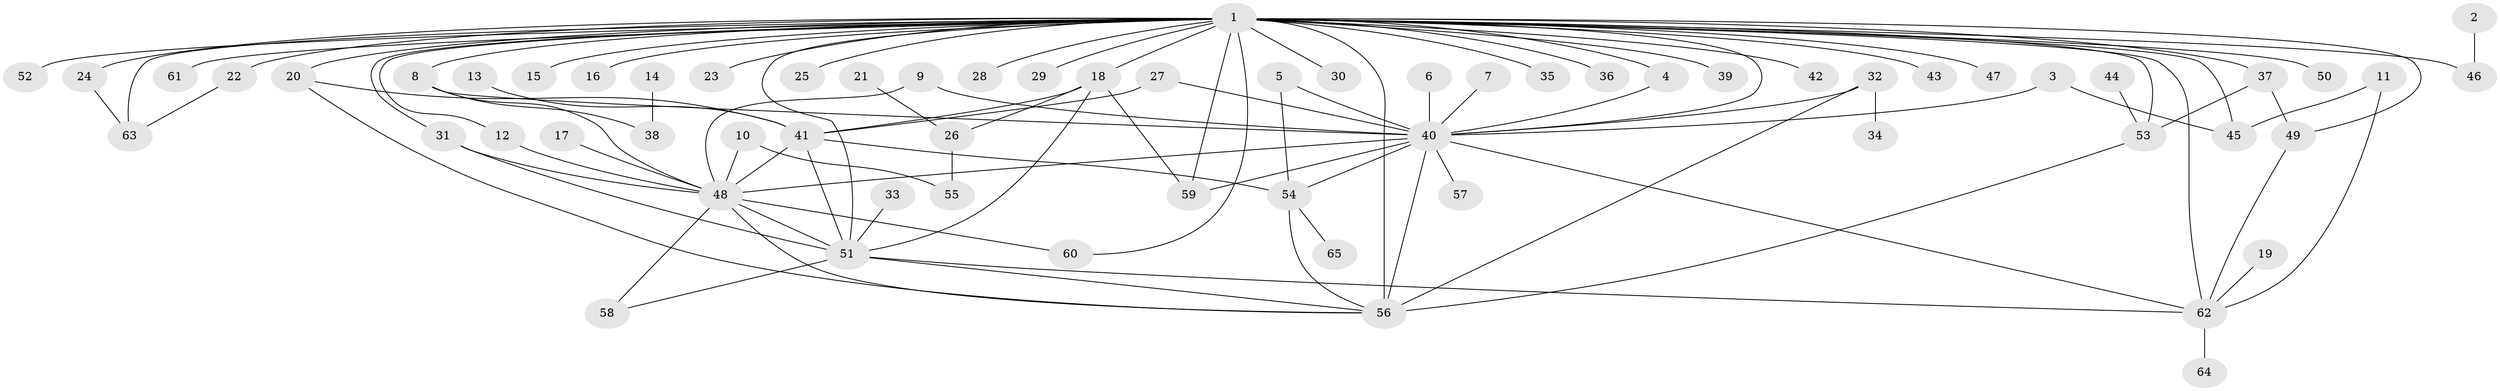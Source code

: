 // original degree distribution, {19: 0.007751937984496124, 28: 0.007751937984496124, 6: 0.007751937984496124, 4: 0.10077519379844961, 23: 0.007751937984496124, 1: 0.4806201550387597, 7: 0.007751937984496124, 3: 0.10077519379844961, 2: 0.2248062015503876, 12: 0.007751937984496124, 8: 0.015503875968992248, 9: 0.015503875968992248, 5: 0.015503875968992248}
// Generated by graph-tools (version 1.1) at 2025/26/03/09/25 03:26:02]
// undirected, 65 vertices, 100 edges
graph export_dot {
graph [start="1"]
  node [color=gray90,style=filled];
  1;
  2;
  3;
  4;
  5;
  6;
  7;
  8;
  9;
  10;
  11;
  12;
  13;
  14;
  15;
  16;
  17;
  18;
  19;
  20;
  21;
  22;
  23;
  24;
  25;
  26;
  27;
  28;
  29;
  30;
  31;
  32;
  33;
  34;
  35;
  36;
  37;
  38;
  39;
  40;
  41;
  42;
  43;
  44;
  45;
  46;
  47;
  48;
  49;
  50;
  51;
  52;
  53;
  54;
  55;
  56;
  57;
  58;
  59;
  60;
  61;
  62;
  63;
  64;
  65;
  1 -- 4 [weight=1.0];
  1 -- 8 [weight=1.0];
  1 -- 12 [weight=1.0];
  1 -- 15 [weight=1.0];
  1 -- 16 [weight=2.0];
  1 -- 18 [weight=2.0];
  1 -- 20 [weight=1.0];
  1 -- 22 [weight=1.0];
  1 -- 23 [weight=1.0];
  1 -- 24 [weight=1.0];
  1 -- 25 [weight=1.0];
  1 -- 28 [weight=1.0];
  1 -- 29 [weight=2.0];
  1 -- 30 [weight=1.0];
  1 -- 31 [weight=1.0];
  1 -- 35 [weight=1.0];
  1 -- 36 [weight=1.0];
  1 -- 37 [weight=2.0];
  1 -- 39 [weight=1.0];
  1 -- 40 [weight=2.0];
  1 -- 42 [weight=1.0];
  1 -- 43 [weight=1.0];
  1 -- 45 [weight=1.0];
  1 -- 46 [weight=1.0];
  1 -- 47 [weight=1.0];
  1 -- 49 [weight=1.0];
  1 -- 50 [weight=1.0];
  1 -- 51 [weight=1.0];
  1 -- 52 [weight=1.0];
  1 -- 53 [weight=2.0];
  1 -- 56 [weight=2.0];
  1 -- 59 [weight=1.0];
  1 -- 60 [weight=1.0];
  1 -- 61 [weight=1.0];
  1 -- 62 [weight=1.0];
  1 -- 63 [weight=1.0];
  2 -- 46 [weight=1.0];
  3 -- 40 [weight=1.0];
  3 -- 45 [weight=1.0];
  4 -- 40 [weight=1.0];
  5 -- 40 [weight=1.0];
  5 -- 54 [weight=1.0];
  6 -- 40 [weight=1.0];
  7 -- 40 [weight=1.0];
  8 -- 38 [weight=1.0];
  8 -- 40 [weight=1.0];
  8 -- 48 [weight=1.0];
  9 -- 40 [weight=1.0];
  9 -- 48 [weight=1.0];
  10 -- 48 [weight=1.0];
  10 -- 55 [weight=1.0];
  11 -- 45 [weight=1.0];
  11 -- 62 [weight=1.0];
  12 -- 48 [weight=1.0];
  13 -- 41 [weight=1.0];
  14 -- 38 [weight=1.0];
  17 -- 48 [weight=1.0];
  18 -- 26 [weight=1.0];
  18 -- 41 [weight=1.0];
  18 -- 51 [weight=1.0];
  18 -- 59 [weight=1.0];
  19 -- 62 [weight=1.0];
  20 -- 41 [weight=1.0];
  20 -- 56 [weight=1.0];
  21 -- 26 [weight=1.0];
  22 -- 63 [weight=1.0];
  24 -- 63 [weight=1.0];
  26 -- 55 [weight=1.0];
  27 -- 40 [weight=1.0];
  27 -- 41 [weight=1.0];
  31 -- 48 [weight=1.0];
  31 -- 51 [weight=1.0];
  32 -- 34 [weight=1.0];
  32 -- 40 [weight=1.0];
  32 -- 56 [weight=1.0];
  33 -- 51 [weight=1.0];
  37 -- 49 [weight=1.0];
  37 -- 53 [weight=1.0];
  40 -- 48 [weight=1.0];
  40 -- 54 [weight=1.0];
  40 -- 56 [weight=1.0];
  40 -- 57 [weight=1.0];
  40 -- 59 [weight=1.0];
  40 -- 62 [weight=1.0];
  41 -- 48 [weight=1.0];
  41 -- 51 [weight=1.0];
  41 -- 54 [weight=1.0];
  44 -- 53 [weight=1.0];
  48 -- 51 [weight=1.0];
  48 -- 56 [weight=1.0];
  48 -- 58 [weight=1.0];
  48 -- 60 [weight=1.0];
  49 -- 62 [weight=1.0];
  51 -- 56 [weight=1.0];
  51 -- 58 [weight=1.0];
  51 -- 62 [weight=1.0];
  53 -- 56 [weight=1.0];
  54 -- 56 [weight=1.0];
  54 -- 65 [weight=1.0];
  62 -- 64 [weight=1.0];
}
